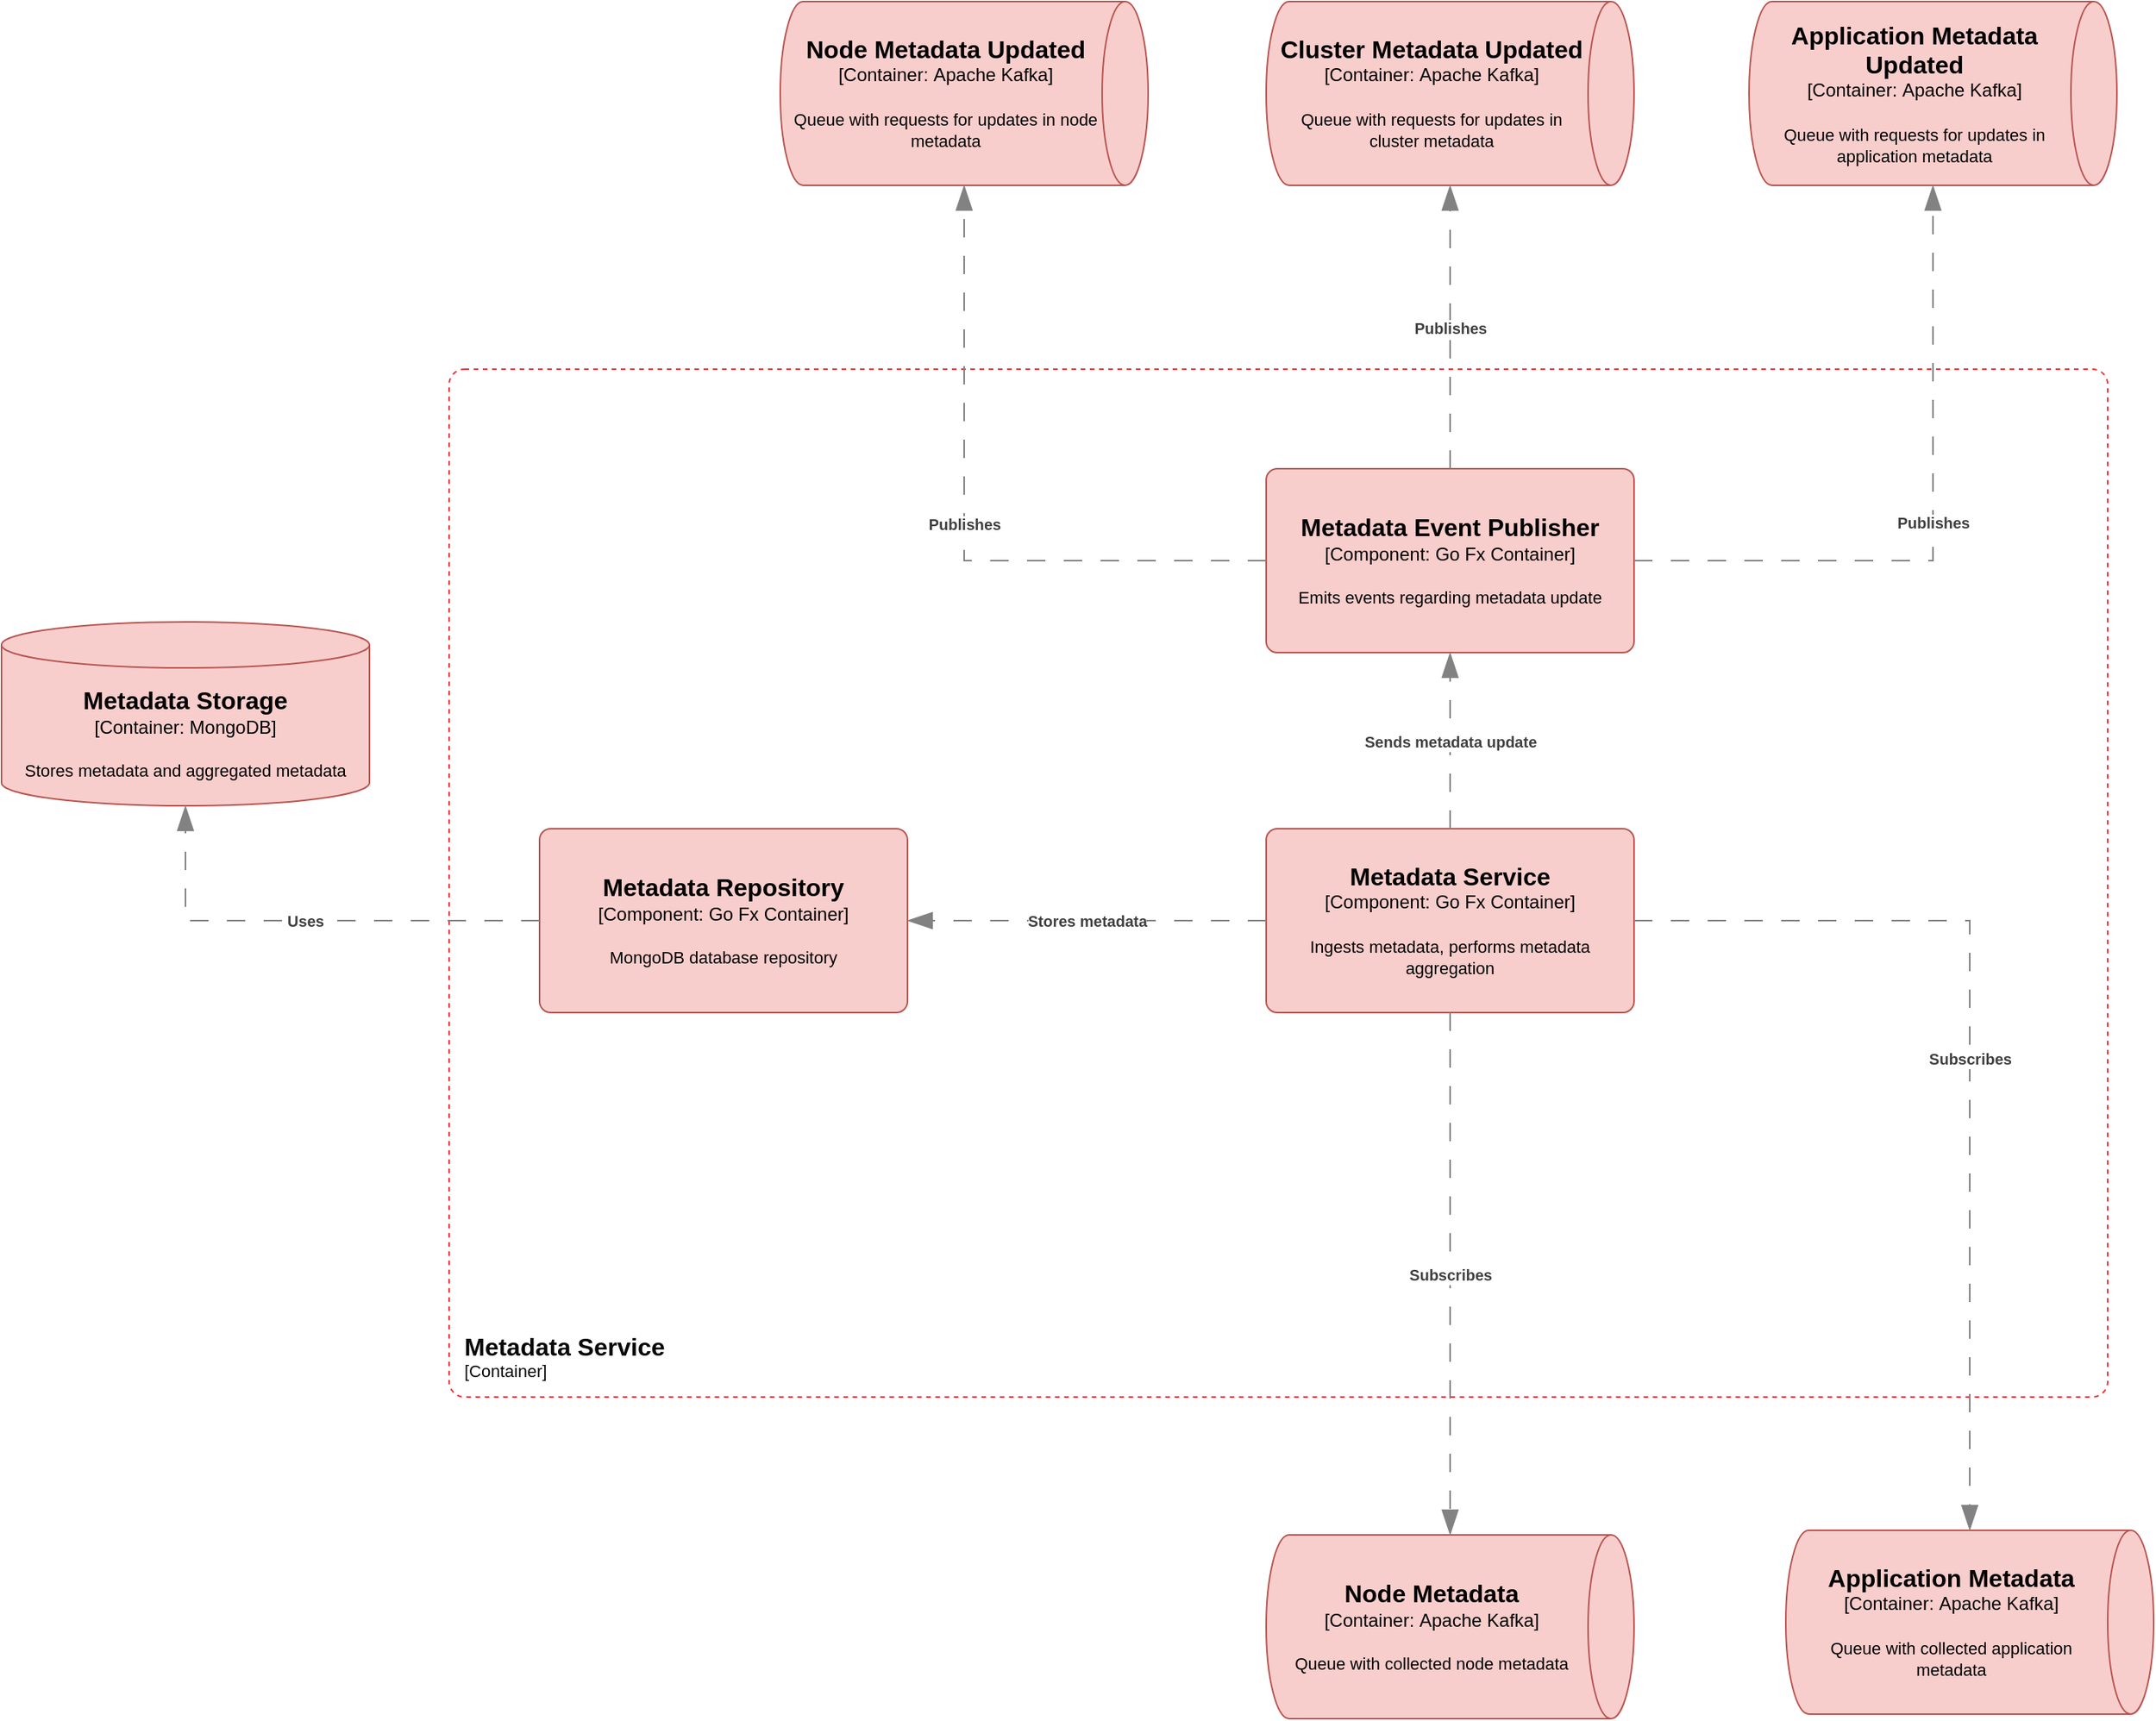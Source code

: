 <mxfile version="25.0.1">
  <diagram name="Page-1" id="7VR4TSBxM0MgeS-I0EJG">
    <mxGraphModel dx="2465" dy="375" grid="1" gridSize="10" guides="1" tooltips="1" connect="1" arrows="1" fold="1" page="1" pageScale="1" pageWidth="850" pageHeight="1100" math="0" shadow="0">
      <root>
        <mxCell id="0" />
        <mxCell id="1" parent="0" />
        <object placeholders="1" c4Name="Metadata Service" c4Type="Component" c4Technology="Go Fx Container" c4Description="Ingests metadata, performs metadata aggregation" label="&lt;font style=&quot;font-size: 16px&quot;&gt;&lt;b&gt;%c4Name%&lt;/b&gt;&lt;/font&gt;&lt;div&gt;[%c4Type%: %c4Technology%]&lt;/div&gt;&lt;br&gt;&lt;div&gt;&lt;font style=&quot;font-size: 11px&quot;&gt;%c4Description%&lt;/font&gt;&lt;/div&gt;" id="gPnon5OlenEHnhuPM1H0-29">
          <mxCell style="rounded=1;whiteSpace=wrap;html=1;labelBackgroundColor=none;fillColor=#f8cecc;align=center;arcSize=6;strokeColor=#b85450;metaEdit=1;resizable=0;points=[[0.25,0,0],[0.5,0,0],[0.75,0,0],[1,0.25,0],[1,0.5,0],[1,0.75,0],[0.75,1,0],[0.5,1,0],[0.25,1,0],[0,0.75,0],[0,0.5,0],[0,0.25,0]];" vertex="1" parent="1">
            <mxGeometry x="1557" y="2173" width="240" height="120" as="geometry" />
          </mxCell>
        </object>
        <object placeholders="1" c4Name="Metadata Event Publisher" c4Type="Component" c4Technology="Go Fx Container" c4Description="Emits events regarding metadata update" label="&lt;font style=&quot;font-size: 16px&quot;&gt;&lt;b&gt;%c4Name%&lt;/b&gt;&lt;/font&gt;&lt;div&gt;[%c4Type%: %c4Technology%]&lt;/div&gt;&lt;br&gt;&lt;div&gt;&lt;font style=&quot;font-size: 11px&quot;&gt;%c4Description%&lt;/font&gt;&lt;/div&gt;" id="gPnon5OlenEHnhuPM1H0-30">
          <mxCell style="rounded=1;whiteSpace=wrap;html=1;labelBackgroundColor=none;fillColor=#f8cecc;align=center;arcSize=6;strokeColor=#b85450;metaEdit=1;resizable=0;points=[[0.25,0,0],[0.5,0,0],[0.75,0,0],[1,0.25,0],[1,0.5,0],[1,0.75,0],[0.75,1,0],[0.5,1,0],[0.25,1,0],[0,0.75,0],[0,0.5,0],[0,0.25,0]];" vertex="1" parent="1">
            <mxGeometry x="1557" y="1938" width="240" height="120" as="geometry" />
          </mxCell>
        </object>
        <object placeholders="1" c4Name="Application Metadata Updated" c4Type="Container" c4Technology="Apache Kafka" c4Description="Queue with requests for updates in application metadata" label="&lt;font style=&quot;font-size: 16px&quot;&gt;&lt;b&gt;%c4Name%&lt;/b&gt;&lt;/font&gt;&lt;div&gt;[%c4Type%:&amp;nbsp;%c4Technology%]&lt;/div&gt;&lt;br&gt;&lt;div&gt;&lt;font style=&quot;font-size: 11px&quot;&gt;&lt;font&gt;%c4Description%&lt;/font&gt;&lt;/font&gt;&lt;/div&gt;" id="gPnon5OlenEHnhuPM1H0-31">
          <mxCell style="shape=cylinder3;size=15;direction=south;whiteSpace=wrap;html=1;boundedLbl=1;rounded=0;labelBackgroundColor=none;fillColor=#f8cecc;fontSize=12;align=center;strokeColor=#b85450;metaEdit=1;points=[[0.5,0,0],[1,0.25,0],[1,0.5,0],[1,0.75,0],[0.5,1,0],[0,0.75,0],[0,0.5,0],[0,0.25,0]];resizable=0;" vertex="1" parent="1">
            <mxGeometry x="1872" y="1633" width="240" height="120" as="geometry" />
          </mxCell>
        </object>
        <object placeholders="1" c4Name="Cluster Metadata Updated" c4Type="Container" c4Technology="Apache Kafka" c4Description="Queue with requests for updates in cluster metadata" label="&lt;font style=&quot;font-size: 16px&quot;&gt;&lt;b&gt;%c4Name%&lt;/b&gt;&lt;/font&gt;&lt;div&gt;[%c4Type%:&amp;nbsp;%c4Technology%]&lt;/div&gt;&lt;br&gt;&lt;div&gt;&lt;font style=&quot;font-size: 11px&quot;&gt;&lt;font&gt;%c4Description%&lt;/font&gt;&lt;/font&gt;&lt;/div&gt;" id="gPnon5OlenEHnhuPM1H0-32">
          <mxCell style="shape=cylinder3;size=15;direction=south;whiteSpace=wrap;html=1;boundedLbl=1;rounded=0;labelBackgroundColor=none;fillColor=#f8cecc;fontSize=12;align=center;strokeColor=#b85450;metaEdit=1;points=[[0.5,0,0],[1,0.25,0],[1,0.5,0],[1,0.75,0],[0.5,1,0],[0,0.75,0],[0,0.5,0],[0,0.25,0]];resizable=0;" vertex="1" parent="1">
            <mxGeometry x="1557" y="1633" width="240" height="120" as="geometry" />
          </mxCell>
        </object>
        <object placeholders="1" c4Name="Node Metadata" c4Type="Container" c4Technology="Apache Kafka" c4Description="Queue with collected node metadata" label="&lt;font style=&quot;font-size: 16px&quot;&gt;&lt;b&gt;%c4Name%&lt;/b&gt;&lt;/font&gt;&lt;div&gt;[%c4Type%:&amp;nbsp;%c4Technology%]&lt;/div&gt;&lt;br&gt;&lt;div&gt;&lt;font style=&quot;font-size: 11px&quot;&gt;&lt;font&gt;%c4Description%&lt;/font&gt;&lt;/font&gt;&lt;/div&gt;" id="gPnon5OlenEHnhuPM1H0-33">
          <mxCell style="shape=cylinder3;size=15;direction=south;whiteSpace=wrap;html=1;boundedLbl=1;rounded=0;labelBackgroundColor=none;fillColor=#f8cecc;fontSize=12;align=center;strokeColor=#b85450;metaEdit=1;points=[[0.5,0,0],[1,0.25,0],[1,0.5,0],[1,0.75,0],[0.5,1,0],[0,0.75,0],[0,0.5,0],[0,0.25,0]];resizable=0;" vertex="1" parent="1">
            <mxGeometry x="1557" y="2634" width="240" height="120" as="geometry" />
          </mxCell>
        </object>
        <object placeholders="1" c4Name="Metadata Storage" c4Type="Container" c4Technology="MongoDB" c4Description="Stores metadata and aggregated metadata" label="&lt;font style=&quot;font-size: 16px&quot;&gt;&lt;b&gt;%c4Name%&lt;/b&gt;&lt;/font&gt;&lt;div&gt;[%c4Type%:&amp;nbsp;%c4Technology%]&lt;/div&gt;&lt;br&gt;&lt;div&gt;&lt;font style=&quot;font-size: 11px&quot;&gt;&lt;font&gt;%c4Description%&lt;/font&gt;&lt;/font&gt;&lt;/div&gt;" id="gPnon5OlenEHnhuPM1H0-34">
          <mxCell style="shape=cylinder3;size=15;whiteSpace=wrap;html=1;boundedLbl=1;rounded=0;labelBackgroundColor=none;fillColor=#f8cecc;fontSize=12;align=center;strokeColor=#b85450;metaEdit=1;points=[[0.5,0,0],[1,0.25,0],[1,0.5,0],[1,0.75,0],[0.5,1,0],[0,0.75,0],[0,0.5,0],[0,0.25,0]];resizable=0;" vertex="1" parent="1">
            <mxGeometry x="732" y="2038" width="240" height="120" as="geometry" />
          </mxCell>
        </object>
        <object placeholders="1" c4Name="Metadata Service" c4Type="SystemScopeBoundary" c4Application="Container" label="&lt;font style=&quot;font-size: 16px&quot;&gt;&lt;b&gt;&lt;div style=&quot;text-align: left&quot;&gt;%c4Name%&lt;/div&gt;&lt;/b&gt;&lt;/font&gt;&lt;div style=&quot;text-align: left&quot;&gt;[%c4Application%]&lt;/div&gt;" id="gPnon5OlenEHnhuPM1H0-35">
          <mxCell style="rounded=1;fontSize=11;whiteSpace=wrap;html=1;dashed=1;arcSize=20;fillColor=none;strokeColor=#ed333b;labelBackgroundColor=none;align=left;verticalAlign=bottom;labelBorderColor=none;spacingTop=0;spacing=10;metaEdit=1;rotatable=0;perimeter=rectanglePerimeter;labelPadding=0;allowArrows=0;connectable=0;expand=0;recursiveResize=0;editable=1;pointerEvents=0;absoluteArcSize=1;points=[[0.25,0,0],[0.5,0,0],[0.75,0,0],[1,0.25,0],[1,0.5,0],[1,0.75,0],[0.75,1,0],[0.5,1,0],[0.25,1,0],[0,0.75,0],[0,0.5,0],[0,0.25,0]];fontColor=#080808;" vertex="1" parent="1">
            <mxGeometry x="1024" y="1873" width="1082" height="671" as="geometry" />
          </mxCell>
        </object>
        <object placeholders="1" c4Name="Node Metadata Updated" c4Type="Container" c4Technology="Apache Kafka" c4Description="Queue with requests for updates in node metadata" label="&lt;font style=&quot;font-size: 16px&quot;&gt;&lt;b&gt;%c4Name%&lt;/b&gt;&lt;/font&gt;&lt;div&gt;[%c4Type%:&amp;nbsp;%c4Technology%]&lt;/div&gt;&lt;br&gt;&lt;div&gt;&lt;font style=&quot;font-size: 11px&quot;&gt;&lt;font&gt;%c4Description%&lt;/font&gt;&lt;/font&gt;&lt;/div&gt;" id="gPnon5OlenEHnhuPM1H0-36">
          <mxCell style="shape=cylinder3;size=15;direction=south;whiteSpace=wrap;html=1;boundedLbl=1;rounded=0;labelBackgroundColor=none;fillColor=#f8cecc;fontSize=12;align=center;strokeColor=#b85450;metaEdit=1;points=[[0.5,0,0],[1,0.25,0],[1,0.5,0],[1,0.75,0],[0.5,1,0],[0,0.75,0],[0,0.5,0],[0,0.25,0]];resizable=0;" vertex="1" parent="1">
            <mxGeometry x="1240" y="1633" width="240" height="120" as="geometry" />
          </mxCell>
        </object>
        <object placeholders="1" c4Name="Application Metadata" c4Type="Container" c4Technology="Apache Kafka" c4Description="Queue with collected application metadata" label="&lt;font style=&quot;font-size: 16px&quot;&gt;&lt;b&gt;%c4Name%&lt;/b&gt;&lt;/font&gt;&lt;div&gt;[%c4Type%:&amp;nbsp;%c4Technology%]&lt;/div&gt;&lt;br&gt;&lt;div&gt;&lt;font style=&quot;font-size: 11px&quot;&gt;&lt;font&gt;%c4Description%&lt;/font&gt;&lt;/font&gt;&lt;/div&gt;" id="gPnon5OlenEHnhuPM1H0-37">
          <mxCell style="shape=cylinder3;size=15;direction=south;whiteSpace=wrap;html=1;boundedLbl=1;rounded=0;labelBackgroundColor=none;fillColor=#f8cecc;fontSize=12;align=center;strokeColor=#b85450;metaEdit=1;points=[[0.5,0,0],[1,0.25,0],[1,0.5,0],[1,0.75,0],[0.5,1,0],[0,0.75,0],[0,0.5,0],[0,0.25,0]];resizable=0;" vertex="1" parent="1">
            <mxGeometry x="1896" y="2631" width="240" height="120" as="geometry" />
          </mxCell>
        </object>
        <object placeholders="1" c4Name="Metadata Repository" c4Type="Component" c4Technology="Go Fx Container" c4Description="MongoDB database repository" label="&lt;font style=&quot;font-size: 16px&quot;&gt;&lt;b&gt;%c4Name%&lt;/b&gt;&lt;/font&gt;&lt;div&gt;[%c4Type%: %c4Technology%]&lt;/div&gt;&lt;br&gt;&lt;div&gt;&lt;font style=&quot;font-size: 11px&quot;&gt;%c4Description%&lt;/font&gt;&lt;/div&gt;" id="gPnon5OlenEHnhuPM1H0-48">
          <mxCell style="rounded=1;whiteSpace=wrap;html=1;labelBackgroundColor=none;fillColor=#f8cecc;align=center;arcSize=6;strokeColor=#b85450;metaEdit=1;resizable=0;points=[[0.25,0,0],[0.5,0,0],[0.75,0,0],[1,0.25,0],[1,0.5,0],[1,0.75,0],[0.75,1,0],[0.5,1,0],[0.25,1,0],[0,0.75,0],[0,0.5,0],[0,0.25,0]];" vertex="1" parent="1">
            <mxGeometry x="1083" y="2173" width="240" height="120" as="geometry" />
          </mxCell>
        </object>
        <object placeholders="1" c4Type="Relationship" c4Description="Subscribes" label="&lt;div style=&quot;text-align: left&quot;&gt;&lt;div style=&quot;text-align: center&quot;&gt;&lt;b&gt;%c4Description%&lt;/b&gt;&lt;/div&gt;" id="gPnon5OlenEHnhuPM1H0-52">
          <mxCell style="endArrow=blockThin;html=1;fontSize=10;fontColor=#404040;strokeWidth=1;endFill=1;strokeColor=#828282;elbow=vertical;metaEdit=1;endSize=14;startSize=14;jumpStyle=arc;jumpSize=16;rounded=0;edgeStyle=orthogonalEdgeStyle;entryX=0;entryY=0.5;entryDx=0;entryDy=0;entryPerimeter=0;exitX=0.5;exitY=1;exitDx=0;exitDy=0;exitPerimeter=0;dashed=1;dashPattern=12 12;" edge="1" parent="1" source="gPnon5OlenEHnhuPM1H0-29" target="gPnon5OlenEHnhuPM1H0-33">
            <mxGeometry width="240" relative="1" as="geometry">
              <mxPoint x="1370" y="2470" as="sourcePoint" />
              <mxPoint x="1610" y="2470" as="targetPoint" />
            </mxGeometry>
          </mxCell>
        </object>
        <object placeholders="1" c4Type="Relationship" c4Description="Subscribes" label="&lt;div style=&quot;text-align: left&quot;&gt;&lt;div style=&quot;text-align: center&quot;&gt;&lt;b&gt;%c4Description%&lt;/b&gt;&lt;/div&gt;" id="gPnon5OlenEHnhuPM1H0-54">
          <mxCell style="endArrow=blockThin;html=1;fontSize=10;fontColor=#404040;strokeWidth=1;endFill=1;strokeColor=#828282;elbow=vertical;metaEdit=1;endSize=14;startSize=14;jumpStyle=arc;jumpSize=16;rounded=0;edgeStyle=orthogonalEdgeStyle;exitX=1;exitY=0.5;exitDx=0;exitDy=0;exitPerimeter=0;dashed=1;dashPattern=12 12;" edge="1" parent="1" source="gPnon5OlenEHnhuPM1H0-29" target="gPnon5OlenEHnhuPM1H0-37">
            <mxGeometry width="240" relative="1" as="geometry">
              <mxPoint x="1520" y="2350" as="sourcePoint" />
              <mxPoint x="1760" y="2350" as="targetPoint" />
            </mxGeometry>
          </mxCell>
        </object>
        <object placeholders="1" c4Type="Relationship" c4Description="Stores metadata" label="&lt;div style=&quot;text-align: left&quot;&gt;&lt;div style=&quot;text-align: center&quot;&gt;&lt;b&gt;%c4Description%&lt;/b&gt;&lt;/div&gt;" id="gPnon5OlenEHnhuPM1H0-56">
          <mxCell style="endArrow=blockThin;html=1;fontSize=10;fontColor=#404040;strokeWidth=1;endFill=1;strokeColor=#828282;elbow=vertical;metaEdit=1;endSize=14;startSize=14;jumpStyle=arc;jumpSize=16;rounded=0;edgeStyle=orthogonalEdgeStyle;entryX=1;entryY=0.5;entryDx=0;entryDy=0;entryPerimeter=0;exitX=0;exitY=0.5;exitDx=0;exitDy=0;exitPerimeter=0;dashed=1;dashPattern=12 12;" edge="1" parent="1" source="gPnon5OlenEHnhuPM1H0-29" target="gPnon5OlenEHnhuPM1H0-48">
            <mxGeometry width="240" relative="1" as="geometry">
              <mxPoint x="1690" y="2370" as="sourcePoint" />
              <mxPoint x="1530" y="2250" as="targetPoint" />
            </mxGeometry>
          </mxCell>
        </object>
        <object placeholders="1" c4Type="Relationship" c4Description="Uses" label="&lt;div style=&quot;text-align: left&quot;&gt;&lt;div style=&quot;text-align: center&quot;&gt;&lt;b&gt;%c4Description%&lt;/b&gt;&lt;/div&gt;" id="gPnon5OlenEHnhuPM1H0-57">
          <mxCell style="endArrow=blockThin;html=1;fontSize=10;fontColor=#404040;strokeWidth=1;endFill=1;strokeColor=#828282;elbow=vertical;metaEdit=1;endSize=14;startSize=14;jumpStyle=arc;jumpSize=16;rounded=0;edgeStyle=orthogonalEdgeStyle;entryX=0.5;entryY=1;entryDx=0;entryDy=0;entryPerimeter=0;exitX=0;exitY=0.5;exitDx=0;exitDy=0;exitPerimeter=0;dashed=1;dashPattern=12 12;" edge="1" parent="1" source="gPnon5OlenEHnhuPM1H0-48" target="gPnon5OlenEHnhuPM1H0-34">
            <mxGeometry x="-0.001" width="240" relative="1" as="geometry">
              <mxPoint x="1290" y="2250" as="sourcePoint" />
              <mxPoint x="1530" y="2250" as="targetPoint" />
              <mxPoint as="offset" />
            </mxGeometry>
          </mxCell>
        </object>
        <object placeholders="1" c4Type="Relationship" c4Description="Sends metadata update" label="&lt;div style=&quot;text-align: left&quot;&gt;&lt;div style=&quot;text-align: center&quot;&gt;&lt;b&gt;%c4Description%&lt;/b&gt;&lt;/div&gt;" id="gPnon5OlenEHnhuPM1H0-58">
          <mxCell style="endArrow=blockThin;html=1;fontSize=10;fontColor=#404040;strokeWidth=1;endFill=1;strokeColor=#828282;elbow=vertical;metaEdit=1;endSize=14;startSize=14;jumpStyle=arc;jumpSize=16;rounded=0;edgeStyle=orthogonalEdgeStyle;entryX=0.5;entryY=1;entryDx=0;entryDy=0;entryPerimeter=0;exitX=0.5;exitY=0;exitDx=0;exitDy=0;exitPerimeter=0;dashed=1;dashPattern=12 12;" edge="1" parent="1" source="gPnon5OlenEHnhuPM1H0-29" target="gPnon5OlenEHnhuPM1H0-30">
            <mxGeometry width="240" relative="1" as="geometry">
              <mxPoint x="1580" y="2130" as="sourcePoint" />
              <mxPoint x="1820" y="2130" as="targetPoint" />
            </mxGeometry>
          </mxCell>
        </object>
        <object placeholders="1" c4Type="Relationship" c4Description="Publishes" label="&lt;div style=&quot;text-align: left&quot;&gt;&lt;div style=&quot;text-align: center&quot;&gt;&lt;b&gt;%c4Description%&lt;/b&gt;&lt;/div&gt;" id="gPnon5OlenEHnhuPM1H0-59">
          <mxCell style="endArrow=blockThin;html=1;fontSize=10;fontColor=#404040;strokeWidth=1;endFill=1;strokeColor=#828282;elbow=vertical;metaEdit=1;endSize=14;startSize=14;jumpStyle=arc;jumpSize=16;rounded=0;edgeStyle=orthogonalEdgeStyle;entryX=1;entryY=0.5;entryDx=0;entryDy=0;entryPerimeter=0;exitX=1;exitY=0.5;exitDx=0;exitDy=0;exitPerimeter=0;dashed=1;dashPattern=12 12;" edge="1" parent="1" source="gPnon5OlenEHnhuPM1H0-30" target="gPnon5OlenEHnhuPM1H0-31">
            <mxGeometry width="240" relative="1" as="geometry">
              <mxPoint x="1590" y="2050" as="sourcePoint" />
              <mxPoint x="1830" y="2050" as="targetPoint" />
            </mxGeometry>
          </mxCell>
        </object>
        <object placeholders="1" c4Type="Relationship" c4Description="Publishes" label="&lt;div style=&quot;text-align: left&quot;&gt;&lt;div style=&quot;text-align: center&quot;&gt;&lt;b&gt;%c4Description%&lt;/b&gt;&lt;/div&gt;" id="gPnon5OlenEHnhuPM1H0-60">
          <mxCell style="endArrow=blockThin;html=1;fontSize=10;fontColor=#404040;strokeWidth=1;endFill=1;strokeColor=#828282;elbow=vertical;metaEdit=1;endSize=14;startSize=14;jumpStyle=arc;jumpSize=16;rounded=0;edgeStyle=orthogonalEdgeStyle;entryX=1;entryY=0.5;entryDx=0;entryDy=0;entryPerimeter=0;exitX=0.5;exitY=0;exitDx=0;exitDy=0;exitPerimeter=0;dashed=1;dashPattern=12 12;" edge="1" parent="1" source="gPnon5OlenEHnhuPM1H0-30" target="gPnon5OlenEHnhuPM1H0-32">
            <mxGeometry width="240" relative="1" as="geometry">
              <mxPoint x="1590" y="2050" as="sourcePoint" />
              <mxPoint x="1830" y="2050" as="targetPoint" />
            </mxGeometry>
          </mxCell>
        </object>
        <object placeholders="1" c4Type="Relationship" c4Description="Publishes" label="&lt;div style=&quot;text-align: left&quot;&gt;&lt;div style=&quot;text-align: center&quot;&gt;&lt;b&gt;%c4Description%&lt;/b&gt;&lt;/div&gt;" id="gPnon5OlenEHnhuPM1H0-61">
          <mxCell style="endArrow=blockThin;html=1;fontSize=10;fontColor=#404040;strokeWidth=1;endFill=1;strokeColor=#828282;elbow=vertical;metaEdit=1;endSize=14;startSize=14;jumpStyle=arc;jumpSize=16;rounded=0;edgeStyle=orthogonalEdgeStyle;entryX=1;entryY=0.5;entryDx=0;entryDy=0;entryPerimeter=0;exitX=0;exitY=0.5;exitDx=0;exitDy=0;exitPerimeter=0;dashed=1;dashPattern=12 12;" edge="1" parent="1" source="gPnon5OlenEHnhuPM1H0-30" target="gPnon5OlenEHnhuPM1H0-36">
            <mxGeometry width="240" relative="1" as="geometry">
              <mxPoint x="1590" y="2050" as="sourcePoint" />
              <mxPoint x="1830" y="2050" as="targetPoint" />
            </mxGeometry>
          </mxCell>
        </object>
      </root>
    </mxGraphModel>
  </diagram>
</mxfile>
